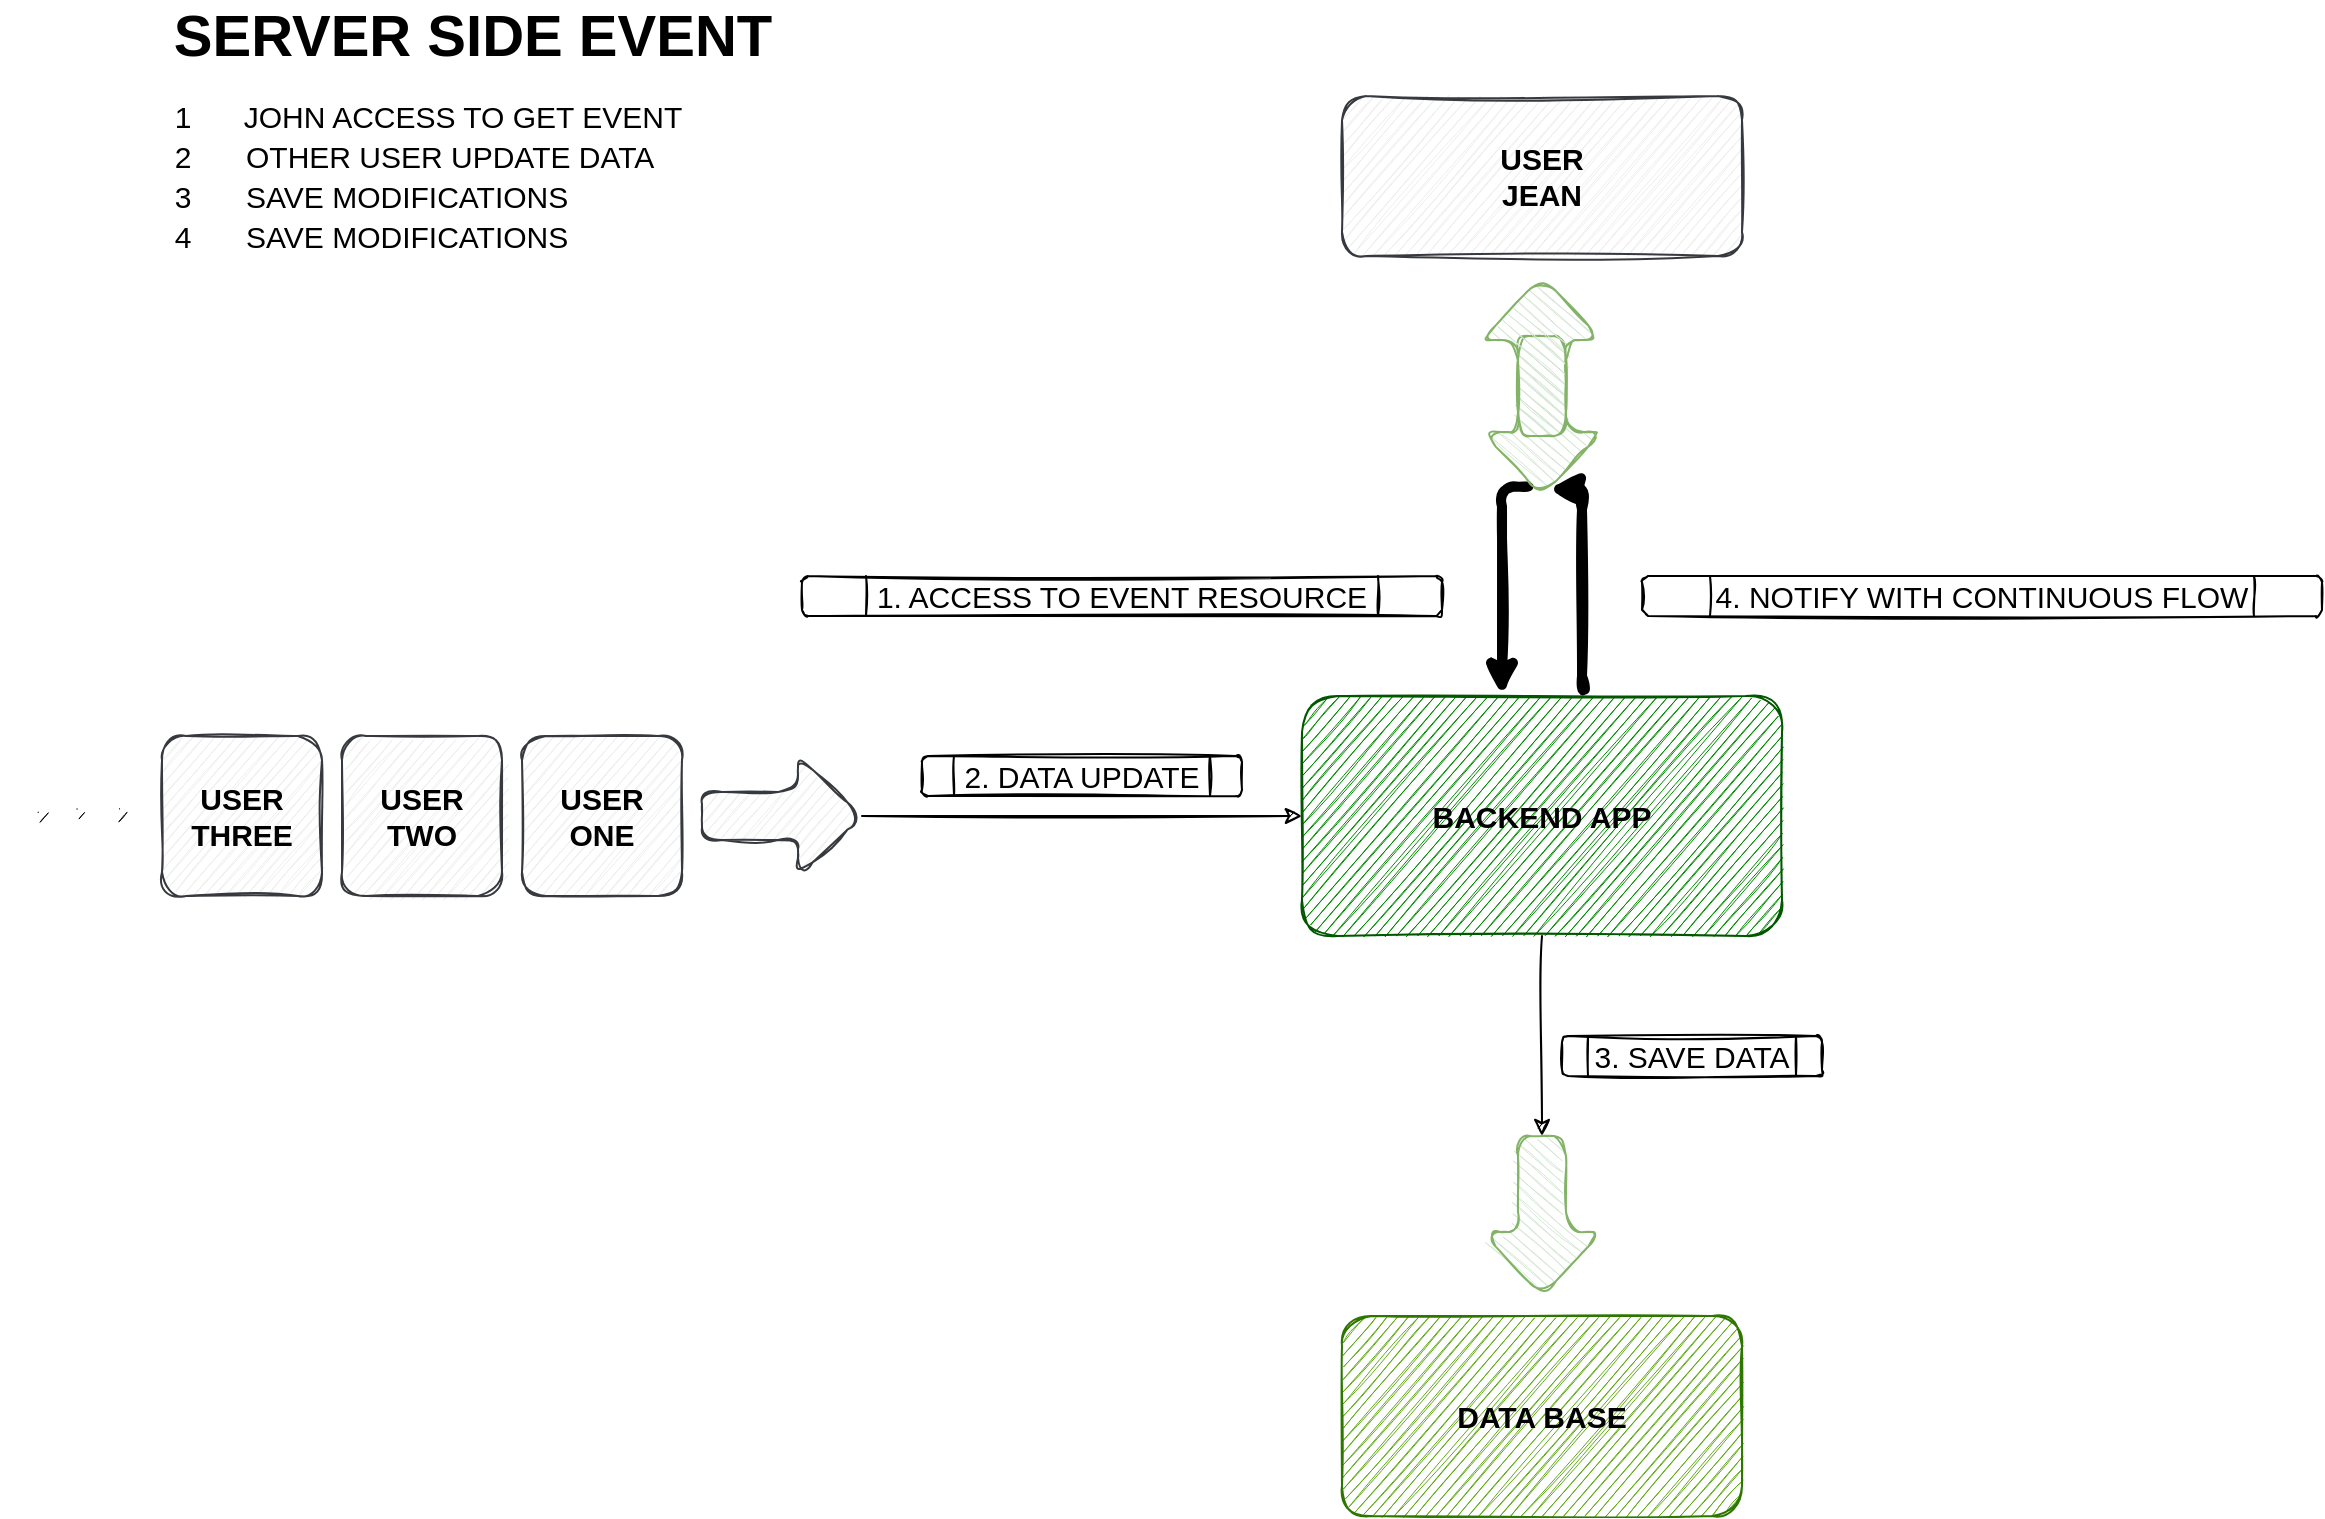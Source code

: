 <mxfile version="16.2.7" type="github">
  <diagram id="mPFSQiah_NU10TlbEY0m" name="Page-1">
    <mxGraphModel dx="1825" dy="818" grid="1" gridSize="10" guides="1" tooltips="1" connect="1" arrows="1" fold="1" page="0" pageScale="1" pageWidth="827" pageHeight="1169" math="0" shadow="0">
      <root>
        <mxCell id="0" />
        <mxCell id="1" parent="0" />
        <mxCell id="sigG_fs_RIrKZey_LHQE-6" value="" style="edgeStyle=orthogonalEdgeStyle;rounded=1;orthogonalLoop=1;jettySize=auto;html=1;fontSize=29;sketch=1;" parent="1" source="sigG_fs_RIrKZey_LHQE-5" target="sigG_fs_RIrKZey_LHQE-3" edge="1">
          <mxGeometry relative="1" as="geometry" />
        </mxCell>
        <mxCell id="XU_rd4bSlqqLAfE51_sd-7" value="" style="edgeStyle=orthogonalEdgeStyle;rounded=1;orthogonalLoop=1;jettySize=auto;html=1;fontSize=15;sketch=1;" edge="1" parent="1" source="sigG_fs_RIrKZey_LHQE-3" target="XU_rd4bSlqqLAfE51_sd-6">
          <mxGeometry relative="1" as="geometry" />
        </mxCell>
        <mxCell id="XU_rd4bSlqqLAfE51_sd-26" value="" style="edgeStyle=orthogonalEdgeStyle;rounded=1;orthogonalLoop=1;jettySize=auto;html=1;fontSize=15;strokeWidth=5;sketch=1;exitX=0.94;exitY=0.613;exitDx=0;exitDy=0;exitPerimeter=0;" edge="1" parent="1" source="XU_rd4bSlqqLAfE51_sd-25" target="sigG_fs_RIrKZey_LHQE-3">
          <mxGeometry relative="1" as="geometry">
            <Array as="points">
              <mxPoint x="400" y="415" />
            </Array>
          </mxGeometry>
        </mxCell>
        <mxCell id="sigG_fs_RIrKZey_LHQE-3" value="BACKEND APP" style="rounded=1;whiteSpace=wrap;html=1;fillColor=#008a00;strokeColor=#005700;fontStyle=1;fontSize=15;sketch=1;fontColor=#000000;" parent="1" vertex="1">
          <mxGeometry x="300" y="520" width="240" height="120" as="geometry" />
        </mxCell>
        <mxCell id="sigG_fs_RIrKZey_LHQE-4" value="&lt;b&gt;&lt;font style=&quot;font-size: 29px&quot;&gt;SERVER SIDE EVENT&lt;/font&gt;&lt;/b&gt;" style="text;html=1;align=center;verticalAlign=middle;resizable=0;points=[];autosize=1;strokeColor=none;fillColor=none;fontSize=15;sketch=1;rounded=1;" parent="1" vertex="1">
          <mxGeometry x="-270" y="175" width="310" height="30" as="geometry" />
        </mxCell>
        <mxCell id="sigG_fs_RIrKZey_LHQE-5" value="" style="shape=singleArrow;whiteSpace=wrap;html=1;arrowWidth=0.4;arrowSize=0.4;fontSize=15;fillColor=#eeeeee;strokeColor=#36393d;rounded=1;fontStyle=1;sketch=1;" parent="1" vertex="1">
          <mxGeometry y="550" width="80" height="60" as="geometry" />
        </mxCell>
        <mxCell id="sigG_fs_RIrKZey_LHQE-12" value="USER&lt;br&gt;ONE" style="whiteSpace=wrap;html=1;aspect=fixed;rounded=1;fontSize=15;fillColor=#eeeeee;strokeColor=#36393d;fontStyle=1;sketch=1;" parent="1" vertex="1">
          <mxGeometry x="-90" y="540" width="80" height="80" as="geometry" />
        </mxCell>
        <mxCell id="sigG_fs_RIrKZey_LHQE-13" value="2. DATA UPDATE" style="shape=process;whiteSpace=wrap;html=1;backgroundOutline=1;rounded=1;fontSize=15;fillColor=default;gradientColor=none;sketch=1;" parent="1" vertex="1">
          <mxGeometry x="110" y="550" width="160" height="20" as="geometry" />
        </mxCell>
        <mxCell id="XU_rd4bSlqqLAfE51_sd-4" value="USER&lt;br&gt;JEAN" style="whiteSpace=wrap;html=1;rounded=1;fontSize=15;fillColor=#eeeeee;strokeColor=#36393d;fontStyle=1;sketch=1;" vertex="1" parent="1">
          <mxGeometry x="320" y="220" width="200" height="80" as="geometry" />
        </mxCell>
        <mxCell id="XU_rd4bSlqqLAfE51_sd-5" value="4. NOTIFY WITH CONTINUOUS FLOW" style="shape=process;whiteSpace=wrap;html=1;backgroundOutline=1;rounded=1;fontSize=15;fillColor=default;gradientColor=none;sketch=1;" vertex="1" parent="1">
          <mxGeometry x="470" y="460" width="340" height="20" as="geometry" />
        </mxCell>
        <mxCell id="XU_rd4bSlqqLAfE51_sd-6" value="" style="shape=singleArrow;whiteSpace=wrap;html=1;arrowWidth=0.4;arrowSize=0.4;fontSize=15;fillColor=#d5e8d4;strokeColor=#82b366;rounded=1;gradientColor=none;fontStyle=1;rotation=90;sketch=1;" vertex="1" parent="1">
          <mxGeometry x="380" y="750" width="80" height="60" as="geometry" />
        </mxCell>
        <mxCell id="XU_rd4bSlqqLAfE51_sd-8" value="DATA BASE" style="rounded=1;whiteSpace=wrap;html=1;fillColor=#60a917;strokeColor=#2D7600;fontStyle=1;fontSize=15;sketch=1;fontColor=#000000;" vertex="1" parent="1">
          <mxGeometry x="320" y="830" width="200" height="100" as="geometry" />
        </mxCell>
        <mxCell id="XU_rd4bSlqqLAfE51_sd-9" value="3. SAVE DATA" style="shape=process;whiteSpace=wrap;html=1;backgroundOutline=1;rounded=1;fontSize=15;fillColor=default;gradientColor=none;sketch=1;" vertex="1" parent="1">
          <mxGeometry x="430" y="690" width="130" height="20" as="geometry" />
        </mxCell>
        <mxCell id="XU_rd4bSlqqLAfE51_sd-10" value="USER&lt;br&gt;TWO" style="whiteSpace=wrap;html=1;aspect=fixed;rounded=1;fontSize=15;fillColor=#eeeeee;strokeColor=#36393d;fontStyle=1;sketch=1;" vertex="1" parent="1">
          <mxGeometry x="-180" y="540" width="80" height="80" as="geometry" />
        </mxCell>
        <mxCell id="XU_rd4bSlqqLAfE51_sd-11" value="USER&lt;br&gt;THREE" style="whiteSpace=wrap;html=1;aspect=fixed;rounded=1;fontSize=15;fillColor=#eeeeee;strokeColor=#36393d;fontStyle=1;sketch=1;" vertex="1" parent="1">
          <mxGeometry x="-270" y="540" width="80" height="80" as="geometry" />
        </mxCell>
        <mxCell id="XU_rd4bSlqqLAfE51_sd-12" value="" style="shape=waypoint;sketch=1;size=6;pointerEvents=1;points=[];fillColor=none;resizable=0;rotatable=0;perimeter=centerPerimeter;snapToPoint=1;rounded=1;fontSize=15;" vertex="1" parent="1">
          <mxGeometry x="-350" y="560" width="40" height="40" as="geometry" />
        </mxCell>
        <mxCell id="XU_rd4bSlqqLAfE51_sd-14" value="" style="shape=waypoint;sketch=1;size=6;pointerEvents=1;points=[];fillColor=none;resizable=0;rotatable=0;perimeter=centerPerimeter;snapToPoint=1;rounded=1;fontSize=15;" vertex="1" parent="1">
          <mxGeometry x="-330" y="560" width="40" height="40" as="geometry" />
        </mxCell>
        <mxCell id="XU_rd4bSlqqLAfE51_sd-15" value="" style="shape=waypoint;sketch=1;size=6;pointerEvents=1;points=[];fillColor=none;resizable=0;rotatable=0;perimeter=centerPerimeter;snapToPoint=1;rounded=1;fontSize=15;" vertex="1" parent="1">
          <mxGeometry x="-310" y="560" width="40" height="40" as="geometry" />
        </mxCell>
        <mxCell id="XU_rd4bSlqqLAfE51_sd-17" value="JOHN ACCESS TO GET EVENT" style="text;html=1;align=center;verticalAlign=middle;resizable=0;points=[];autosize=1;strokeColor=none;fillColor=none;fontSize=15;sketch=1;rounded=1;" vertex="1" parent="1">
          <mxGeometry x="-235" y="220" width="230" height="20" as="geometry" />
        </mxCell>
        <mxCell id="XU_rd4bSlqqLAfE51_sd-19" value="OTHER USER UPDATE DATA" style="text;html=1;align=left;verticalAlign=middle;resizable=0;points=[];autosize=1;strokeColor=none;fillColor=none;fontSize=15;sketch=1;rounded=1;" vertex="1" parent="1">
          <mxGeometry x="-230" y="240" width="220" height="20" as="geometry" />
        </mxCell>
        <mxCell id="XU_rd4bSlqqLAfE51_sd-22" value="1" style="text;html=1;align=center;verticalAlign=middle;resizable=0;points=[];autosize=1;strokeColor=none;fillColor=none;fontSize=15;sketch=1;rounded=1;" vertex="1" parent="1">
          <mxGeometry x="-270" y="220" width="20" height="20" as="geometry" />
        </mxCell>
        <mxCell id="XU_rd4bSlqqLAfE51_sd-23" value="2" style="text;html=1;align=center;verticalAlign=middle;resizable=0;points=[];autosize=1;strokeColor=none;fillColor=none;fontSize=15;sketch=1;rounded=1;" vertex="1" parent="1">
          <mxGeometry x="-270" y="240" width="20" height="20" as="geometry" />
        </mxCell>
        <mxCell id="XU_rd4bSlqqLAfE51_sd-25" value="" style="shape=singleArrow;whiteSpace=wrap;html=1;arrowWidth=0.4;arrowSize=0.4;fontSize=15;fillColor=#d5e8d4;strokeColor=#82b366;rounded=1;fontStyle=1;rotation=90;sketch=1;" vertex="1" parent="1">
          <mxGeometry x="380" y="350" width="80" height="60" as="geometry" />
        </mxCell>
        <mxCell id="XU_rd4bSlqqLAfE51_sd-27" value="1. ACCESS TO EVENT RESOURCE" style="shape=process;whiteSpace=wrap;html=1;backgroundOutline=1;rounded=1;fontSize=15;fillColor=default;gradientColor=none;sketch=1;" vertex="1" parent="1">
          <mxGeometry x="50" y="460" width="320" height="20" as="geometry" />
        </mxCell>
        <mxCell id="XU_rd4bSlqqLAfE51_sd-28" value="SAVE MODIFICATIONS" style="text;html=1;align=left;verticalAlign=middle;resizable=0;points=[];autosize=1;strokeColor=none;fillColor=none;fontSize=15;sketch=1;rounded=1;" vertex="1" parent="1">
          <mxGeometry x="-230" y="260" width="180" height="20" as="geometry" />
        </mxCell>
        <mxCell id="XU_rd4bSlqqLAfE51_sd-29" value="3" style="text;html=1;align=center;verticalAlign=middle;resizable=0;points=[];autosize=1;strokeColor=none;fillColor=none;fontSize=15;sketch=1;rounded=1;" vertex="1" parent="1">
          <mxGeometry x="-270" y="260" width="20" height="20" as="geometry" />
        </mxCell>
        <mxCell id="XU_rd4bSlqqLAfE51_sd-30" value="SAVE MODIFICATIONS" style="text;html=1;align=left;verticalAlign=middle;resizable=0;points=[];autosize=1;strokeColor=none;fillColor=none;fontSize=15;sketch=1;rounded=1;" vertex="1" parent="1">
          <mxGeometry x="-230" y="280" width="180" height="20" as="geometry" />
        </mxCell>
        <mxCell id="XU_rd4bSlqqLAfE51_sd-31" value="4" style="text;html=1;align=center;verticalAlign=middle;resizable=0;points=[];autosize=1;strokeColor=none;fillColor=none;fontSize=15;sketch=1;rounded=1;" vertex="1" parent="1">
          <mxGeometry x="-270" y="280" width="20" height="20" as="geometry" />
        </mxCell>
        <mxCell id="XU_rd4bSlqqLAfE51_sd-33" value="" style="edgeStyle=orthogonalEdgeStyle;rounded=1;orthogonalLoop=1;jettySize=auto;html=1;fontSize=15;strokeWidth=5;sketch=1;entryX=0.957;entryY=0.451;entryDx=0;entryDy=0;entryPerimeter=0;" edge="1" parent="1" target="XU_rd4bSlqqLAfE51_sd-25">
          <mxGeometry relative="1" as="geometry">
            <mxPoint x="440" y="510" as="sourcePoint" />
            <mxPoint x="440" y="420" as="targetPoint" />
            <Array as="points">
              <mxPoint x="440" y="520" />
              <mxPoint x="440" y="417" />
            </Array>
          </mxGeometry>
        </mxCell>
        <mxCell id="XU_rd4bSlqqLAfE51_sd-34" value="" style="shape=singleArrow;whiteSpace=wrap;html=1;arrowWidth=0.4;arrowSize=0.4;fontSize=15;fillColor=#d5e8d4;strokeColor=#82b366;rounded=1;fontStyle=1;rotation=-90;sketch=1;" vertex="1" parent="1">
          <mxGeometry x="380" y="320" width="80" height="60" as="geometry" />
        </mxCell>
      </root>
    </mxGraphModel>
  </diagram>
</mxfile>
